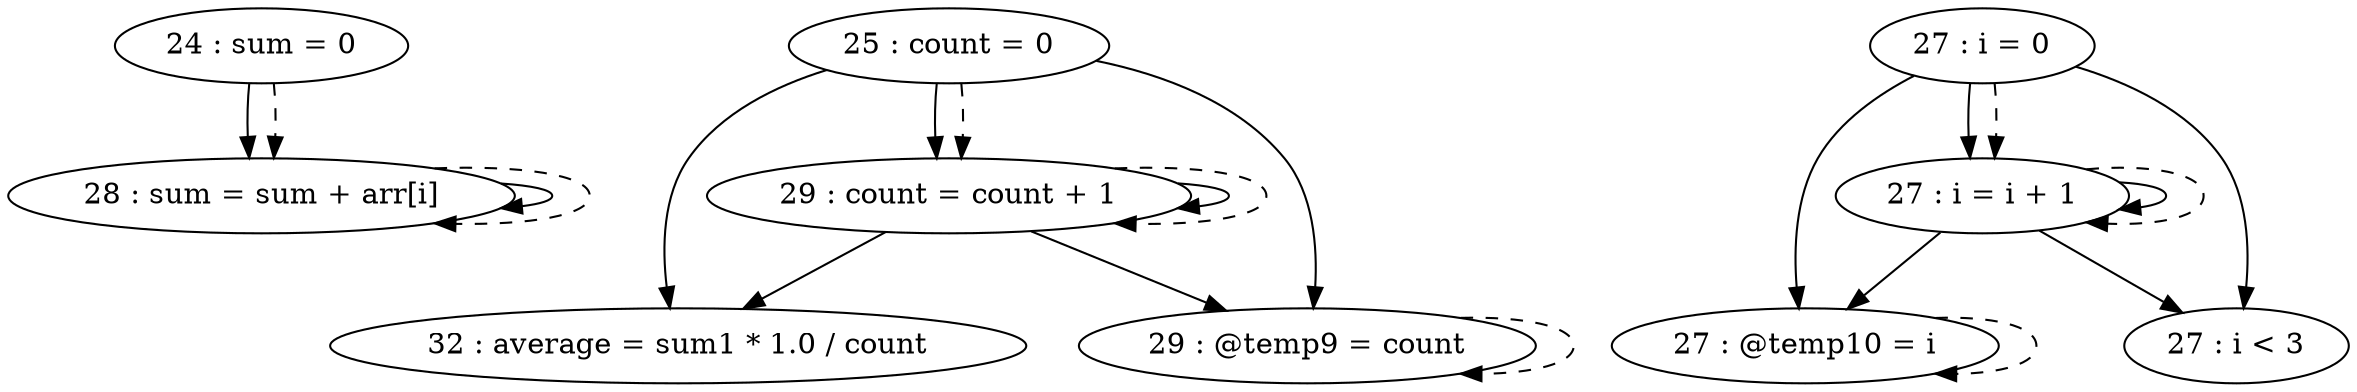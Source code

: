 digraph G {
"24 : sum = 0"
"24 : sum = 0" -> "28 : sum = sum + arr[i]"
"24 : sum = 0" -> "28 : sum = sum + arr[i]" [style=dashed]
"25 : count = 0"
"25 : count = 0" -> "29 : count = count + 1"
"25 : count = 0" -> "32 : average = sum1 * 1.0 / count"
"25 : count = 0" -> "29 : @temp9 = count"
"25 : count = 0" -> "29 : count = count + 1" [style=dashed]
"27 : i = 0"
"27 : i = 0" -> "27 : i = i + 1"
"27 : i = 0" -> "27 : @temp10 = i"
"27 : i = 0" -> "27 : i < 3"
"27 : i = 0" -> "27 : i = i + 1" [style=dashed]
"27 : i < 3"
"28 : sum = sum + arr[i]"
"28 : sum = sum + arr[i]" -> "28 : sum = sum + arr[i]"
"28 : sum = sum + arr[i]" -> "28 : sum = sum + arr[i]" [style=dashed]
"29 : @temp9 = count"
"29 : @temp9 = count" -> "29 : @temp9 = count" [style=dashed]
"29 : count = count + 1"
"29 : count = count + 1" -> "29 : count = count + 1"
"29 : count = count + 1" -> "32 : average = sum1 * 1.0 / count"
"29 : count = count + 1" -> "29 : @temp9 = count"
"29 : count = count + 1" -> "29 : count = count + 1" [style=dashed]
"27 : @temp10 = i"
"27 : @temp10 = i" -> "27 : @temp10 = i" [style=dashed]
"27 : i = i + 1"
"27 : i = i + 1" -> "27 : i = i + 1"
"27 : i = i + 1" -> "27 : @temp10 = i"
"27 : i = i + 1" -> "27 : i < 3"
"27 : i = i + 1" -> "27 : i = i + 1" [style=dashed]
"32 : average = sum1 * 1.0 / count"
}